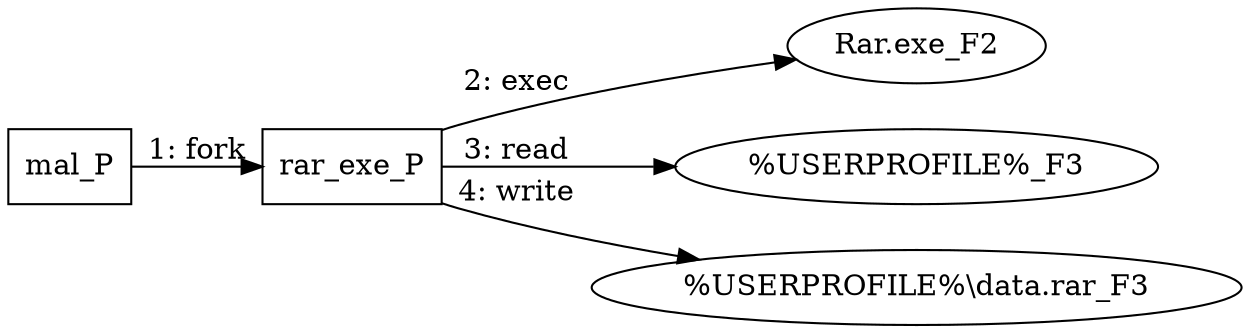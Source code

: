 digraph "T1560.001#1" {
rankdir="LR"
size="9"
fixedsize="false"
splines="true"
nodesep=0.3
ranksep=0
fontsize=10
overlap="scalexy"
engine= "neato"
	"mal_P" [node_type=Process shape=box]
	"rar_exe_P" [node_type=Process shape=box]
	"Rar.exe_F2" [node_type=File shape=ellipse]
	"\%USERPROFILE%_F3" [node_type=File shape=ellipse]
	"\%USERPROFILE%\\data.rar_F3" [node_type=File shape=ellipse]
	"mal_P" -> "rar_exe_P" [label="1: fork"]
	"rar_exe_P" -> "Rar.exe_F2" [label="2: exec"]
	"rar_exe_P" -> "\%USERPROFILE%_F3" [label="3: read"]
	"rar_exe_P" -> "\%USERPROFILE%\\data.rar_F3" [label="4: write"]
}
